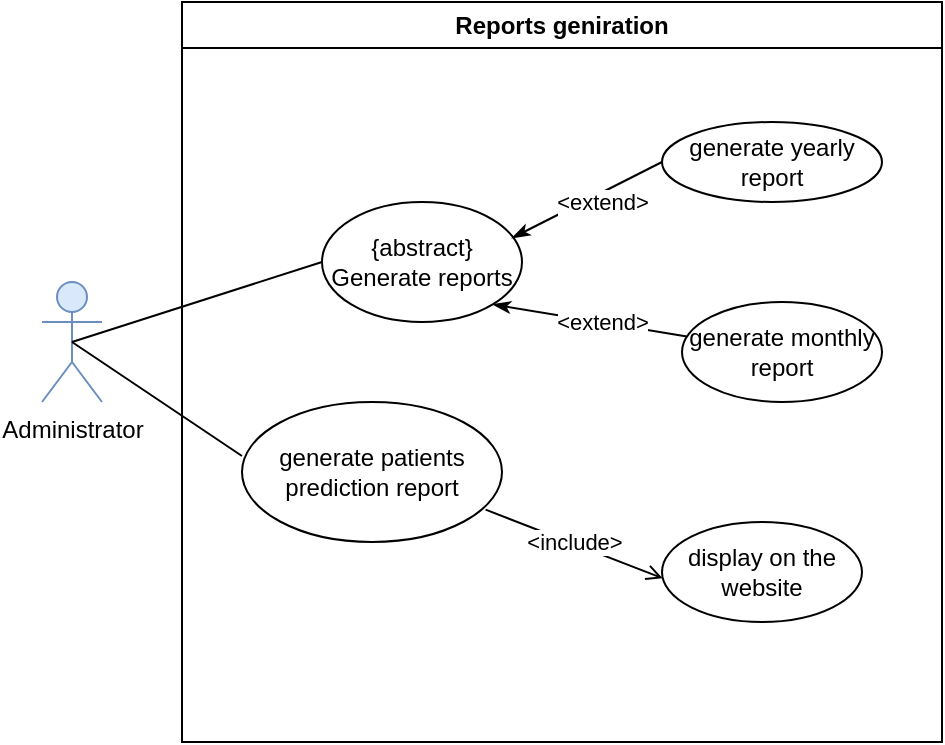 <mxfile version="24.7.12">
  <diagram name="Page-1" id="5jS774d29hGBVMHrqwoM">
    <mxGraphModel dx="682" dy="370" grid="1" gridSize="10" guides="1" tooltips="1" connect="1" arrows="1" fold="1" page="1" pageScale="1" pageWidth="850" pageHeight="1100" math="0" shadow="0">
      <root>
        <mxCell id="0" />
        <mxCell id="1" parent="0" />
        <mxCell id="bqPw3wtDob108oJ-cZyf-1" value="generate monthly report" style="ellipse;whiteSpace=wrap;html=1;" parent="1" vertex="1">
          <mxGeometry x="370" y="370" width="100" height="50" as="geometry" />
        </mxCell>
        <mxCell id="bqPw3wtDob108oJ-cZyf-2" value="generate yearly report" style="ellipse;whiteSpace=wrap;html=1;" parent="1" vertex="1">
          <mxGeometry x="360" y="280" width="110" height="40" as="geometry" />
        </mxCell>
        <mxCell id="bqPw3wtDob108oJ-cZyf-3" value="{abstract}&lt;br&gt;Generate reports" style="ellipse;whiteSpace=wrap;html=1;" parent="1" vertex="1">
          <mxGeometry x="190" y="320" width="100" height="60" as="geometry" />
        </mxCell>
        <mxCell id="bqPw3wtDob108oJ-cZyf-4" value="" style="endArrow=none;html=1;rounded=0;entryX=0;entryY=0.5;entryDx=0;entryDy=0;endFill=0;startArrow=classicThin;startFill=1;exitX=0.95;exitY=0.3;exitDx=0;exitDy=0;exitPerimeter=0;" parent="1" source="bqPw3wtDob108oJ-cZyf-3" target="bqPw3wtDob108oJ-cZyf-2" edge="1">
          <mxGeometry width="50" height="50" relative="1" as="geometry">
            <mxPoint x="289" y="360" as="sourcePoint" />
            <mxPoint x="380.75" y="505.5" as="targetPoint" />
          </mxGeometry>
        </mxCell>
        <mxCell id="bqPw3wtDob108oJ-cZyf-10" value="&amp;lt;extend&amp;gt;" style="edgeLabel;html=1;align=center;verticalAlign=middle;resizable=0;points=[];" parent="bqPw3wtDob108oJ-cZyf-4" vertex="1" connectable="0">
          <mxGeometry x="-0.202" y="-2" relative="1" as="geometry">
            <mxPoint x="14" y="-5" as="offset" />
          </mxGeometry>
        </mxCell>
        <mxCell id="bqPw3wtDob108oJ-cZyf-8" value="Administrator" style="shape=umlActor;verticalLabelPosition=bottom;verticalAlign=top;html=1;outlineConnect=0;fillColor=#dae8fc;strokeColor=#6c8ebf;" parent="1" vertex="1">
          <mxGeometry x="50" y="360" width="30" height="60" as="geometry" />
        </mxCell>
        <mxCell id="bqPw3wtDob108oJ-cZyf-12" value="" style="endArrow=none;html=1;rounded=0;exitX=0.5;exitY=0.5;exitDx=0;exitDy=0;exitPerimeter=0;entryX=0;entryY=0.5;entryDx=0;entryDy=0;" parent="1" source="bqPw3wtDob108oJ-cZyf-8" target="bqPw3wtDob108oJ-cZyf-3" edge="1">
          <mxGeometry width="50" height="50" relative="1" as="geometry">
            <mxPoint x="400" y="420" as="sourcePoint" />
            <mxPoint x="450" y="370" as="targetPoint" />
          </mxGeometry>
        </mxCell>
        <mxCell id="bqPw3wtDob108oJ-cZyf-13" value="" style="endArrow=none;html=1;rounded=0;entryX=0;entryY=0.386;entryDx=0;entryDy=0;entryPerimeter=0;exitX=0.5;exitY=0.5;exitDx=0;exitDy=0;exitPerimeter=0;" parent="1" source="bqPw3wtDob108oJ-cZyf-8" target="bqPw3wtDob108oJ-cZyf-6" edge="1">
          <mxGeometry width="50" height="50" relative="1" as="geometry">
            <mxPoint x="75" y="340" as="sourcePoint" />
            <mxPoint x="210" y="370" as="targetPoint" />
          </mxGeometry>
        </mxCell>
        <mxCell id="bqPw3wtDob108oJ-cZyf-14" value="Reports geniration" style="swimlane;whiteSpace=wrap;html=1;" parent="1" vertex="1">
          <mxGeometry x="120" y="220" width="380" height="370" as="geometry" />
        </mxCell>
        <mxCell id="bqPw3wtDob108oJ-cZyf-6" value="generate patients prediction report" style="ellipse;whiteSpace=wrap;html=1;" parent="bqPw3wtDob108oJ-cZyf-14" vertex="1">
          <mxGeometry x="30" y="200" width="130" height="70" as="geometry" />
        </mxCell>
        <mxCell id="V496CwkZJfQOo0G_LN58-1" value="display on the website" style="ellipse;whiteSpace=wrap;html=1;" vertex="1" parent="bqPw3wtDob108oJ-cZyf-14">
          <mxGeometry x="240" y="260" width="100" height="50" as="geometry" />
        </mxCell>
        <mxCell id="V496CwkZJfQOo0G_LN58-2" value="" style="endArrow=open;html=1;rounded=0;exitX=0.937;exitY=0.769;exitDx=0;exitDy=0;endFill=0;startArrow=none;startFill=0;exitPerimeter=0;entryX=0.003;entryY=0.563;entryDx=0;entryDy=0;entryPerimeter=0;" edge="1" parent="bqPw3wtDob108oJ-cZyf-14" source="bqPw3wtDob108oJ-cZyf-6" target="V496CwkZJfQOo0G_LN58-1">
          <mxGeometry width="50" height="50" relative="1" as="geometry">
            <mxPoint x="155" y="161" as="sourcePoint" />
            <mxPoint x="250" y="185" as="targetPoint" />
          </mxGeometry>
        </mxCell>
        <mxCell id="V496CwkZJfQOo0G_LN58-3" value="&amp;lt;include&amp;gt;" style="edgeLabel;html=1;align=center;verticalAlign=middle;resizable=0;points=[];" vertex="1" connectable="0" parent="V496CwkZJfQOo0G_LN58-2">
          <mxGeometry x="0.011" y="-1" relative="1" as="geometry">
            <mxPoint y="-2" as="offset" />
          </mxGeometry>
        </mxCell>
        <mxCell id="V496CwkZJfQOo0G_LN58-4" value="" style="endArrow=none;html=1;rounded=0;endFill=0;startArrow=classicThin;startFill=1;exitX=1;exitY=1;exitDx=0;exitDy=0;" edge="1" parent="1" source="bqPw3wtDob108oJ-cZyf-3" target="bqPw3wtDob108oJ-cZyf-1">
          <mxGeometry width="50" height="50" relative="1" as="geometry">
            <mxPoint x="295" y="348" as="sourcePoint" />
            <mxPoint x="370" y="310" as="targetPoint" />
          </mxGeometry>
        </mxCell>
        <mxCell id="V496CwkZJfQOo0G_LN58-5" value="&amp;lt;extend&amp;gt;" style="edgeLabel;html=1;align=center;verticalAlign=middle;resizable=0;points=[];" vertex="1" connectable="0" parent="V496CwkZJfQOo0G_LN58-4">
          <mxGeometry x="-0.202" y="-2" relative="1" as="geometry">
            <mxPoint x="16" as="offset" />
          </mxGeometry>
        </mxCell>
      </root>
    </mxGraphModel>
  </diagram>
</mxfile>
